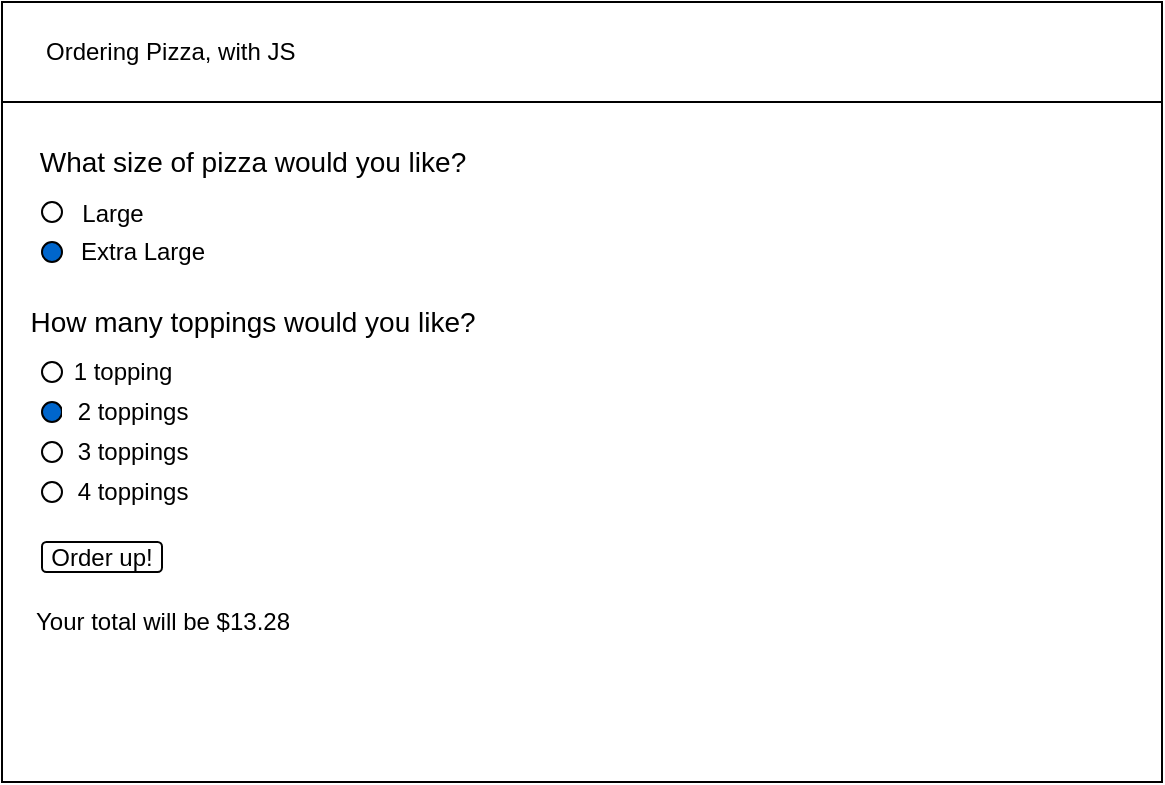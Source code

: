 <mxfile>
    <diagram id="-OawvN_UkBIcPqLvkJ-4" name="Page-1">
        <mxGraphModel dx="594" dy="569" grid="1" gridSize="10" guides="1" tooltips="1" connect="1" arrows="1" fold="1" page="1" pageScale="1" pageWidth="827" pageHeight="1169" math="0" shadow="0">
            <root>
                <mxCell id="0"/>
                <mxCell id="1" parent="0"/>
                <mxCell id="2" value="" style="rounded=0;whiteSpace=wrap;html=1;" vertex="1" parent="1">
                    <mxGeometry x="40" y="40" width="580" height="390" as="geometry"/>
                </mxCell>
                <mxCell id="3" value="&amp;nbsp; &amp;nbsp; &amp;nbsp; Ordering Pizza, with JS" style="rounded=0;whiteSpace=wrap;html=1;align=left;" vertex="1" parent="1">
                    <mxGeometry x="40" y="40" width="580" height="50" as="geometry"/>
                </mxCell>
                <mxCell id="4" value="&lt;font style=&quot;font-size: 14px&quot;&gt;What size of pizza would you like?&lt;/font&gt;" style="text;html=1;align=center;verticalAlign=middle;resizable=0;points=[];autosize=1;strokeColor=none;fillColor=none;" vertex="1" parent="1">
                    <mxGeometry x="50" y="110" width="230" height="20" as="geometry"/>
                </mxCell>
                <mxCell id="5" value="" style="ellipse;whiteSpace=wrap;html=1;aspect=fixed;" vertex="1" parent="1">
                    <mxGeometry x="60" y="140" width="10" height="10" as="geometry"/>
                </mxCell>
                <mxCell id="6" value="" style="ellipse;whiteSpace=wrap;html=1;aspect=fixed;fillColor=#0066CC;" vertex="1" parent="1">
                    <mxGeometry x="60" y="160" width="10" height="10" as="geometry"/>
                </mxCell>
                <mxCell id="7" value="&lt;font style=&quot;font-size: 12px&quot;&gt;Large&lt;/font&gt;" style="text;html=1;align=center;verticalAlign=middle;resizable=0;points=[];autosize=1;strokeColor=none;fillColor=none;fontSize=14;" vertex="1" parent="1">
                    <mxGeometry x="70" y="135" width="50" height="20" as="geometry"/>
                </mxCell>
                <mxCell id="8" value="Extra Large" style="text;html=1;align=center;verticalAlign=middle;resizable=0;points=[];autosize=1;strokeColor=none;fillColor=none;fontSize=12;" vertex="1" parent="1">
                    <mxGeometry x="70" y="155" width="80" height="20" as="geometry"/>
                </mxCell>
                <mxCell id="9" value="&lt;font style=&quot;font-size: 14px&quot;&gt;How many toppings would you like?&lt;/font&gt;" style="text;html=1;align=center;verticalAlign=middle;resizable=0;points=[];autosize=1;strokeColor=none;fillColor=none;" vertex="1" parent="1">
                    <mxGeometry x="45" y="190" width="240" height="20" as="geometry"/>
                </mxCell>
                <mxCell id="10" value="" style="ellipse;whiteSpace=wrap;html=1;aspect=fixed;" vertex="1" parent="1">
                    <mxGeometry x="60" y="220" width="10" height="10" as="geometry"/>
                </mxCell>
                <mxCell id="11" value="" style="ellipse;whiteSpace=wrap;html=1;aspect=fixed;fillColor=#0066CC;" vertex="1" parent="1">
                    <mxGeometry x="60" y="240" width="10" height="10" as="geometry"/>
                </mxCell>
                <mxCell id="12" value="" style="ellipse;whiteSpace=wrap;html=1;aspect=fixed;" vertex="1" parent="1">
                    <mxGeometry x="60" y="260" width="10" height="10" as="geometry"/>
                </mxCell>
                <mxCell id="13" value="" style="ellipse;whiteSpace=wrap;html=1;aspect=fixed;" vertex="1" parent="1">
                    <mxGeometry x="60" y="280" width="10" height="10" as="geometry"/>
                </mxCell>
                <mxCell id="14" value="1 topping" style="text;html=1;align=center;verticalAlign=middle;resizable=0;points=[];autosize=1;strokeColor=none;fillColor=none;fontSize=12;" vertex="1" parent="1">
                    <mxGeometry x="70" y="215" width="60" height="20" as="geometry"/>
                </mxCell>
                <mxCell id="15" value="2 toppings" style="text;html=1;align=center;verticalAlign=middle;resizable=0;points=[];autosize=1;strokeColor=none;fillColor=default;fontSize=12;" vertex="1" parent="1">
                    <mxGeometry x="70" y="235" width="70" height="20" as="geometry"/>
                </mxCell>
                <mxCell id="16" value="3 toppings" style="text;html=1;align=center;verticalAlign=middle;resizable=0;points=[];autosize=1;strokeColor=none;fillColor=none;fontSize=12;" vertex="1" parent="1">
                    <mxGeometry x="70" y="255" width="70" height="20" as="geometry"/>
                </mxCell>
                <mxCell id="17" value="4 toppings" style="text;html=1;align=center;verticalAlign=middle;resizable=0;points=[];autosize=1;strokeColor=none;fillColor=none;fontSize=12;" vertex="1" parent="1">
                    <mxGeometry x="70" y="275" width="70" height="20" as="geometry"/>
                </mxCell>
                <mxCell id="18" value="Order up!" style="rounded=1;whiteSpace=wrap;html=1;fontSize=12;fillColor=#FFFFFF;" vertex="1" parent="1">
                    <mxGeometry x="60" y="310" width="60" height="15" as="geometry"/>
                </mxCell>
                <mxCell id="19" value="Your total will be $13.28" style="text;html=1;align=center;verticalAlign=middle;resizable=0;points=[];autosize=1;strokeColor=none;fillColor=none;fontSize=12;" vertex="1" parent="1">
                    <mxGeometry x="50" y="340" width="140" height="20" as="geometry"/>
                </mxCell>
            </root>
        </mxGraphModel>
    </diagram>
</mxfile>